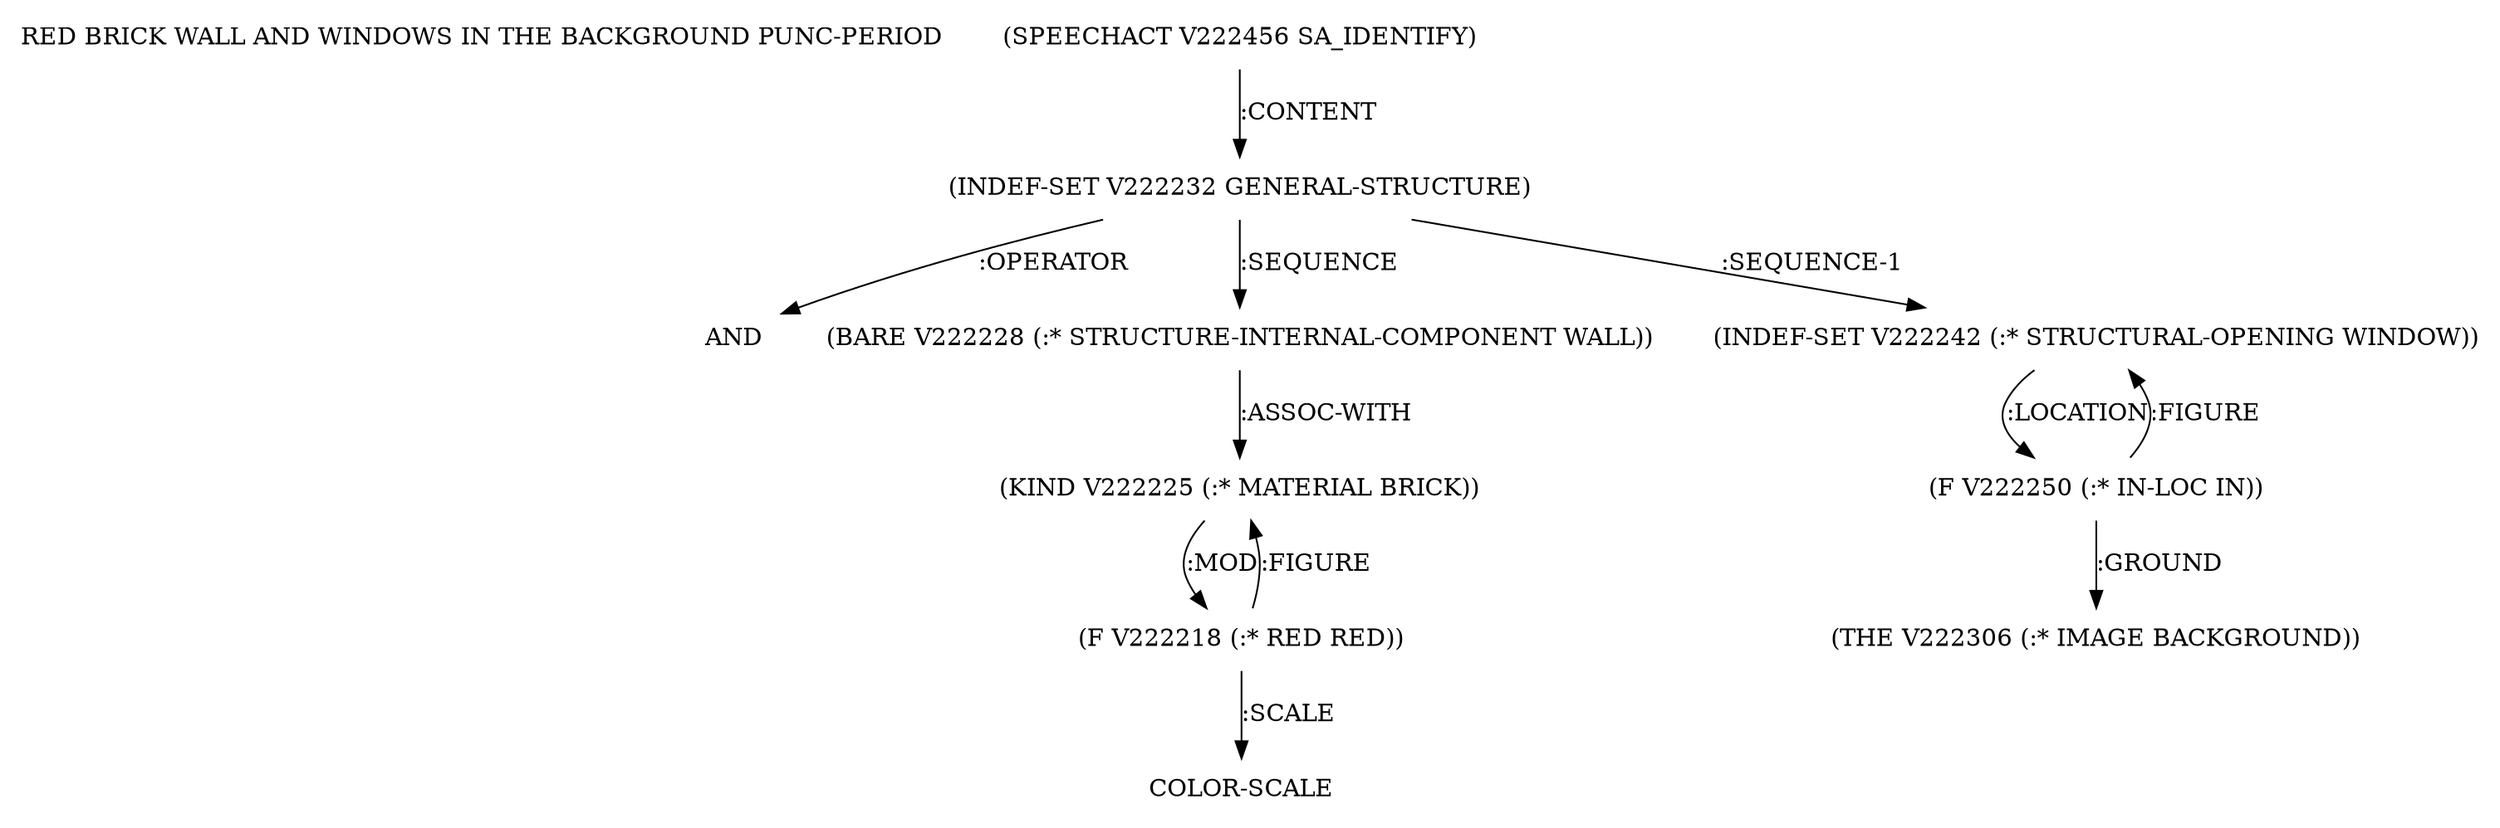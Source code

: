 digraph Terms {
  node [shape=none]
  "RED BRICK WALL AND WINDOWS IN THE BACKGROUND PUNC-PERIOD"
  "V222456" [label="(SPEECHACT V222456 SA_IDENTIFY)"]
  "V222456" -> "V222232" [label=":CONTENT"]
  "V222232" [label="(INDEF-SET V222232 GENERAL-STRUCTURE)"]
  "V222232" -> "NT222732" [label=":OPERATOR"]
  "NT222732" [label="AND"]
  "V222232" -> "V222228" [label=":SEQUENCE"]
  "V222232" -> "V222242" [label=":SEQUENCE-1"]
  "V222228" [label="(BARE V222228 (:* STRUCTURE-INTERNAL-COMPONENT WALL))"]
  "V222228" -> "V222225" [label=":ASSOC-WITH"]
  "V222225" [label="(KIND V222225 (:* MATERIAL BRICK))"]
  "V222225" -> "V222218" [label=":MOD"]
  "V222218" [label="(F V222218 (:* RED RED))"]
  "V222218" -> "V222225" [label=":FIGURE"]
  "V222218" -> "NT222733" [label=":SCALE"]
  "NT222733" [label="COLOR-SCALE"]
  "V222242" [label="(INDEF-SET V222242 (:* STRUCTURAL-OPENING WINDOW))"]
  "V222242" -> "V222250" [label=":LOCATION"]
  "V222250" [label="(F V222250 (:* IN-LOC IN))"]
  "V222250" -> "V222306" [label=":GROUND"]
  "V222250" -> "V222242" [label=":FIGURE"]
  "V222306" [label="(THE V222306 (:* IMAGE BACKGROUND))"]
}
